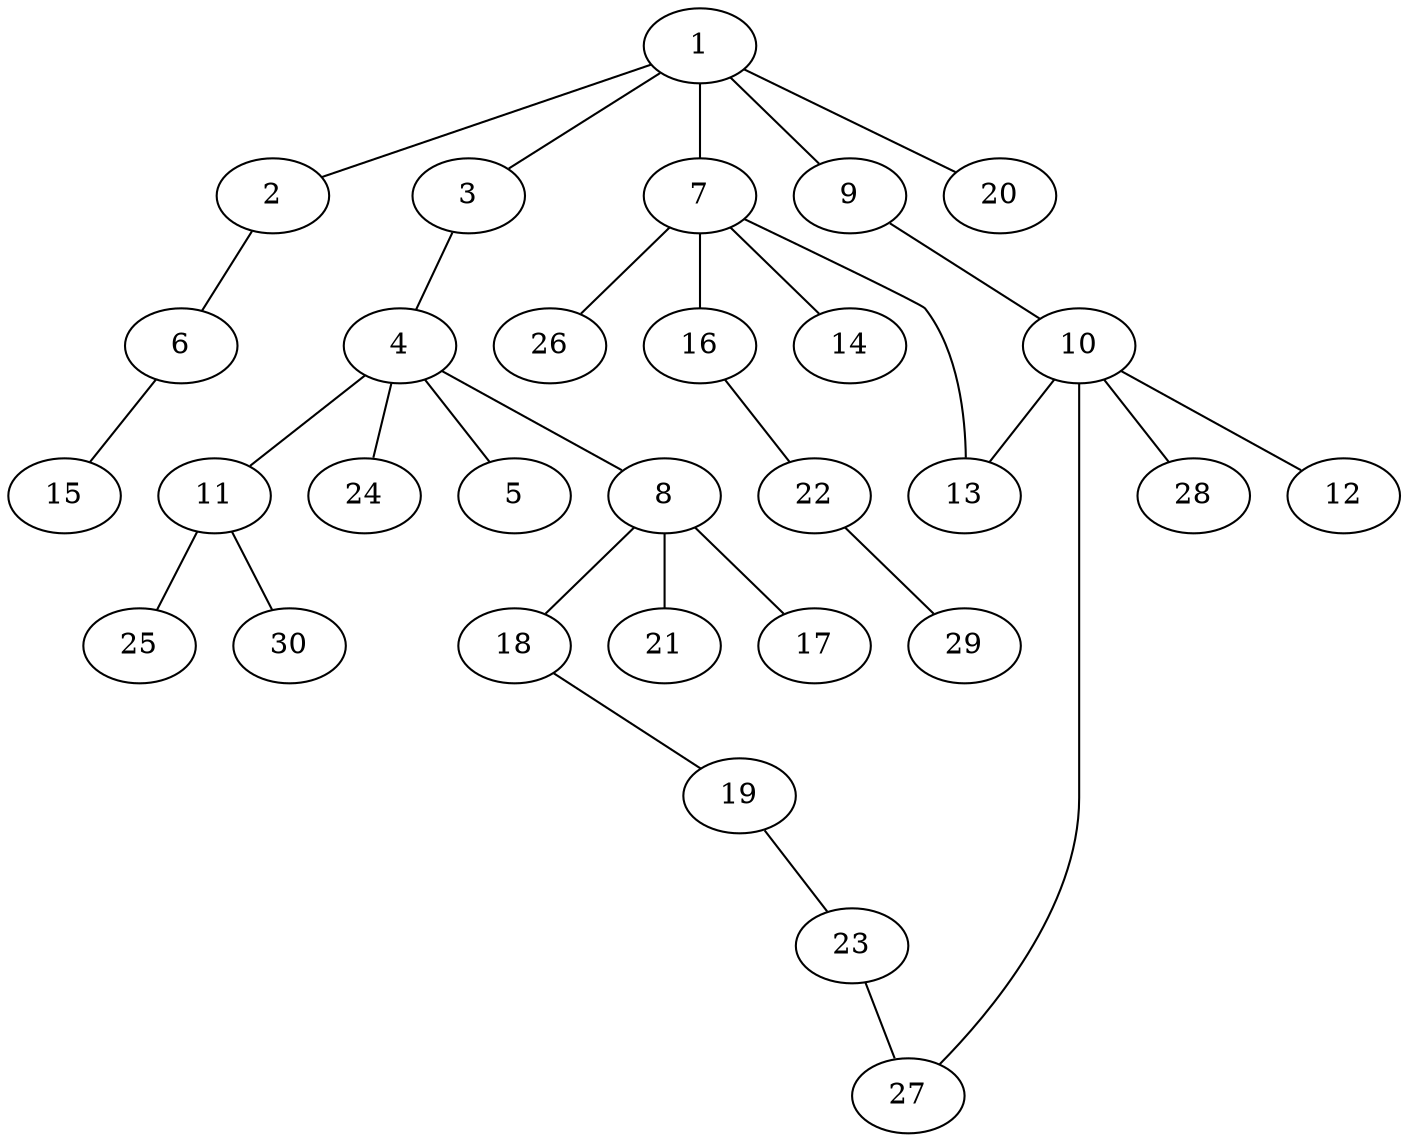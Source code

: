 graph graphname {1--2
1--3
1--7
1--9
1--20
2--6
3--4
4--5
4--8
4--11
4--24
6--15
7--13
7--14
7--16
7--26
8--17
8--18
8--21
9--10
10--12
10--13
10--27
10--28
11--25
11--30
16--22
18--19
19--23
22--29
23--27
}